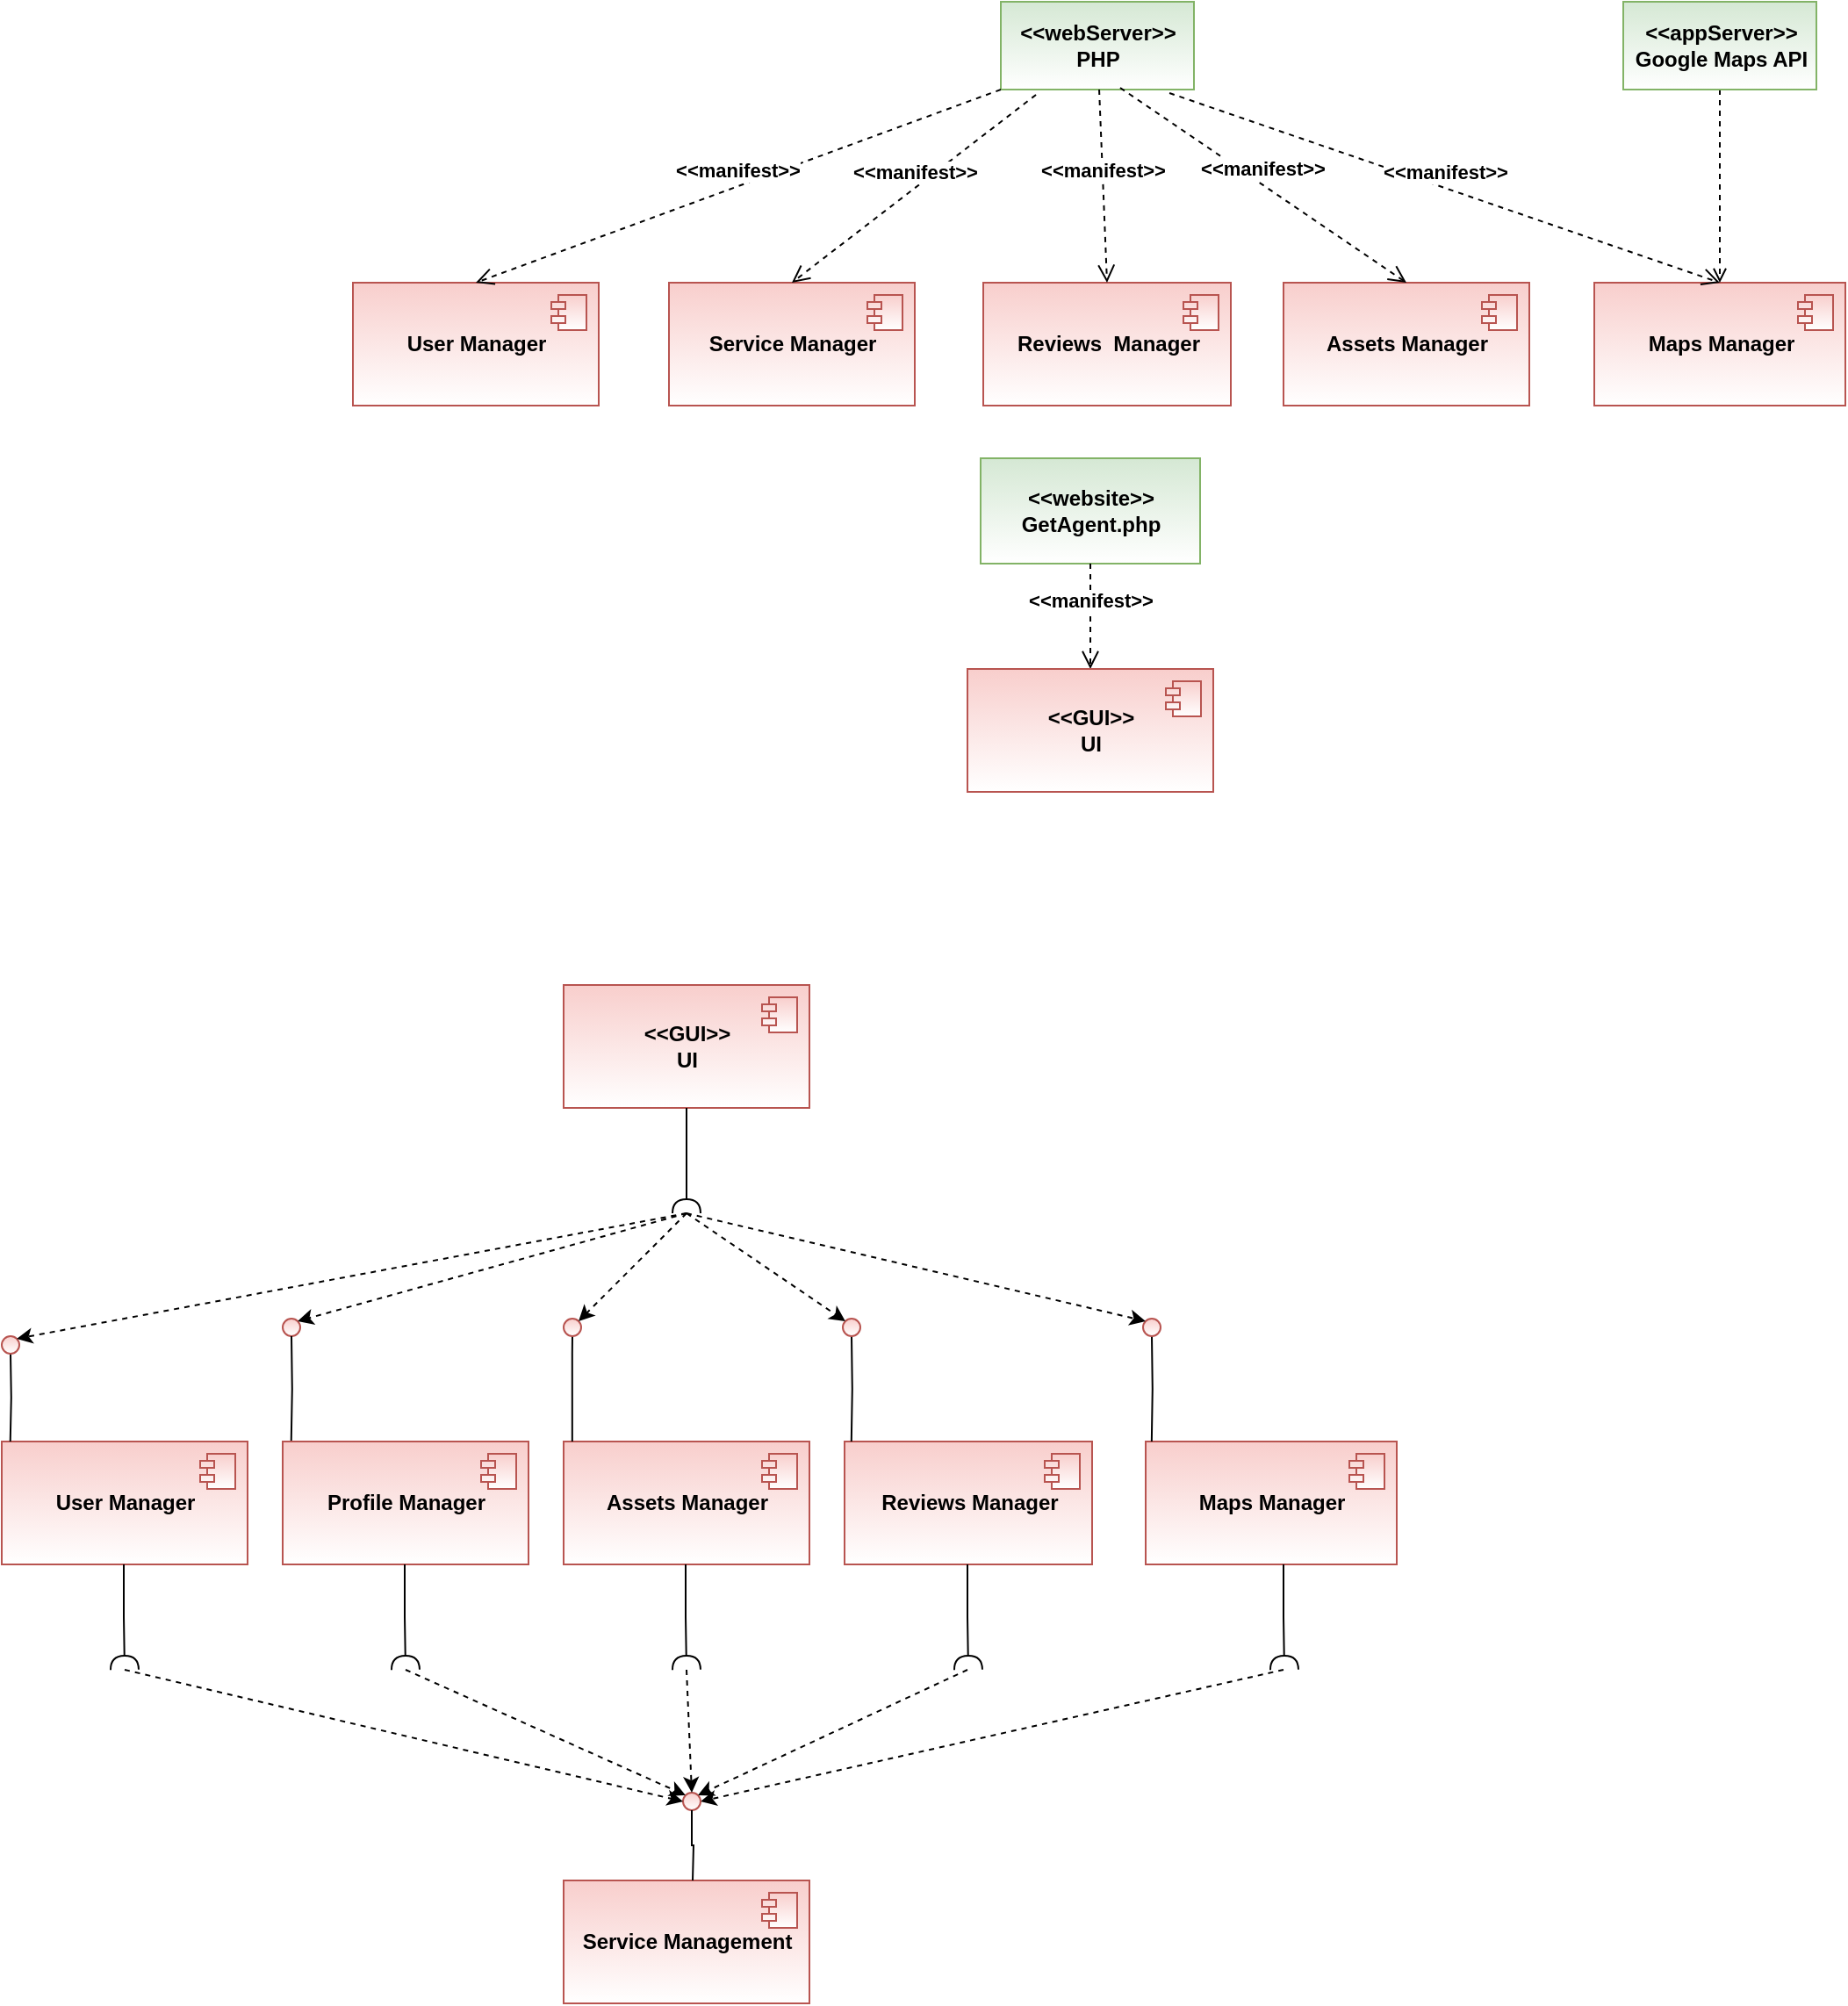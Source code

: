 <mxfile version="15.7.3" type="device"><diagram id="06YtjwZ-YuclDnV76nqm" name="Page-1"><mxGraphModel dx="1858" dy="916" grid="1" gridSize="10" guides="1" tooltips="1" connect="1" arrows="1" fold="1" page="1" pageScale="1" pageWidth="827" pageHeight="1169" math="0" shadow="0"><root><mxCell id="0"/><mxCell id="1" parent="0"/><mxCell id="UFTNwMitBSmZACfpER-J-1" value="&amp;lt;&amp;lt;webServer&amp;gt;&amp;gt;&lt;br&gt;PHP" style="html=1;fillColor=#d5e8d4;strokeColor=#82b366;gradientColor=#ffffff;fontStyle=1" parent="1" vertex="1"><mxGeometry x="359" y="40" width="110" height="50" as="geometry"/></mxCell><mxCell id="UFTNwMitBSmZACfpER-J-5" value="User Manager" style="html=1;dropTarget=0;strokeWidth=1;fillColor=#f8cecc;strokeColor=#b85450;gradientColor=#ffffff;fontStyle=1" parent="1" vertex="1"><mxGeometry x="-10" y="200" width="140" height="70" as="geometry"/></mxCell><mxCell id="UFTNwMitBSmZACfpER-J-6" value="" style="shape=module;jettyWidth=8;jettyHeight=4;strokeWidth=1;fillColor=#f8cecc;strokeColor=#b85450;gradientColor=#ffffff;fontStyle=1" parent="UFTNwMitBSmZACfpER-J-5" vertex="1"><mxGeometry x="1" width="20" height="20" relative="1" as="geometry"><mxPoint x="-27" y="7" as="offset"/></mxGeometry></mxCell><mxCell id="UFTNwMitBSmZACfpER-J-8" value="&amp;lt;&amp;lt;manifest&amp;gt;&amp;gt;" style="html=1;verticalAlign=bottom;endArrow=open;dashed=1;endSize=8;rounded=0;exitX=0;exitY=1;exitDx=0;exitDy=0;entryX=0.5;entryY=0;entryDx=0;entryDy=0;fontStyle=1" parent="1" source="UFTNwMitBSmZACfpER-J-1" target="UFTNwMitBSmZACfpER-J-5" edge="1"><mxGeometry relative="1" as="geometry"><mxPoint x="450" y="390" as="sourcePoint"/><mxPoint x="370" y="390" as="targetPoint"/></mxGeometry></mxCell><mxCell id="UFTNwMitBSmZACfpER-J-9" value="Service Manager" style="html=1;dropTarget=0;strokeWidth=1;fillColor=#f8cecc;strokeColor=#b85450;gradientColor=#ffffff;fontStyle=1" parent="1" vertex="1"><mxGeometry x="170" y="200" width="140" height="70" as="geometry"/></mxCell><mxCell id="UFTNwMitBSmZACfpER-J-10" value="" style="shape=module;jettyWidth=8;jettyHeight=4;strokeWidth=1;fillColor=#f8cecc;strokeColor=#b85450;gradientColor=#ffffff;fontStyle=1" parent="UFTNwMitBSmZACfpER-J-9" vertex="1"><mxGeometry x="1" width="20" height="20" relative="1" as="geometry"><mxPoint x="-27" y="7" as="offset"/></mxGeometry></mxCell><mxCell id="UFTNwMitBSmZACfpER-J-11" value="&amp;lt;&amp;lt;manifest&amp;gt;&amp;gt;" style="html=1;verticalAlign=bottom;endArrow=open;dashed=1;endSize=8;rounded=0;exitX=0.182;exitY=1.06;exitDx=0;exitDy=0;entryX=0.5;entryY=0;entryDx=0;entryDy=0;exitPerimeter=0;fontStyle=1" parent="1" source="UFTNwMitBSmZACfpER-J-1" target="UFTNwMitBSmZACfpER-J-9" edge="1"><mxGeometry relative="1" as="geometry"><mxPoint x="519" y="110" as="sourcePoint"/><mxPoint x="530" y="390" as="targetPoint"/></mxGeometry></mxCell><mxCell id="UFTNwMitBSmZACfpER-J-12" value="Reviews&amp;nbsp; Manager" style="html=1;dropTarget=0;strokeWidth=1;fillColor=#f8cecc;strokeColor=#b85450;gradientColor=#ffffff;fontStyle=1" parent="1" vertex="1"><mxGeometry x="349" y="200" width="141" height="70" as="geometry"/></mxCell><mxCell id="UFTNwMitBSmZACfpER-J-13" value="" style="shape=module;jettyWidth=8;jettyHeight=4;strokeWidth=1;fillColor=#f8cecc;strokeColor=#b85450;gradientColor=#ffffff;fontStyle=1" parent="UFTNwMitBSmZACfpER-J-12" vertex="1"><mxGeometry x="1" width="20" height="20" relative="1" as="geometry"><mxPoint x="-27" y="7" as="offset"/></mxGeometry></mxCell><mxCell id="UFTNwMitBSmZACfpER-J-14" value="&amp;lt;&amp;lt;manifest&amp;gt;&amp;gt;" style="html=1;verticalAlign=bottom;endArrow=open;dashed=1;endSize=8;rounded=0;entryX=0.5;entryY=0;entryDx=0;entryDy=0;fontStyle=1" parent="1" source="UFTNwMitBSmZACfpER-J-1" target="UFTNwMitBSmZACfpER-J-12" edge="1"><mxGeometry relative="1" as="geometry"><mxPoint x="679" y="110" as="sourcePoint"/><mxPoint x="690" y="390" as="targetPoint"/></mxGeometry></mxCell><mxCell id="UFTNwMitBSmZACfpER-J-15" value="Assets Manager" style="html=1;dropTarget=0;strokeWidth=1;fillColor=#f8cecc;strokeColor=#b85450;gradientColor=#ffffff;fontStyle=1" parent="1" vertex="1"><mxGeometry x="520" y="200" width="140" height="70" as="geometry"/></mxCell><mxCell id="UFTNwMitBSmZACfpER-J-16" value="" style="shape=module;jettyWidth=8;jettyHeight=4;strokeWidth=1;fillColor=#f8cecc;strokeColor=#b85450;gradientColor=#ffffff;fontStyle=1" parent="UFTNwMitBSmZACfpER-J-15" vertex="1"><mxGeometry x="1" width="20" height="20" relative="1" as="geometry"><mxPoint x="-27" y="7" as="offset"/></mxGeometry></mxCell><mxCell id="UFTNwMitBSmZACfpER-J-17" value="&amp;lt;&amp;lt;manifest&amp;gt;&amp;gt;" style="html=1;verticalAlign=bottom;endArrow=open;dashed=1;endSize=8;rounded=0;exitX=0.618;exitY=0.98;exitDx=0;exitDy=0;entryX=0.5;entryY=0;entryDx=0;entryDy=0;exitPerimeter=0;fontStyle=1" parent="1" source="UFTNwMitBSmZACfpER-J-1" target="UFTNwMitBSmZACfpER-J-15" edge="1"><mxGeometry relative="1" as="geometry"><mxPoint x="839" y="110" as="sourcePoint"/><mxPoint x="850" y="390" as="targetPoint"/></mxGeometry></mxCell><mxCell id="UFTNwMitBSmZACfpER-J-18" value="Maps Manager" style="html=1;dropTarget=0;strokeWidth=1;fillColor=#f8cecc;strokeColor=#b85450;gradientColor=#ffffff;fontStyle=1" parent="1" vertex="1"><mxGeometry x="697" y="200" width="143" height="70" as="geometry"/></mxCell><mxCell id="UFTNwMitBSmZACfpER-J-19" value="" style="shape=module;jettyWidth=8;jettyHeight=4;strokeWidth=1;fillColor=#f8cecc;strokeColor=#b85450;gradientColor=#ffffff;fontStyle=1" parent="UFTNwMitBSmZACfpER-J-18" vertex="1"><mxGeometry x="1" width="20" height="20" relative="1" as="geometry"><mxPoint x="-27" y="7" as="offset"/></mxGeometry></mxCell><mxCell id="UFTNwMitBSmZACfpER-J-20" value="&amp;lt;&amp;lt;manifest&amp;gt;&amp;gt;" style="html=1;verticalAlign=bottom;endArrow=open;dashed=1;endSize=8;rounded=0;exitX=0.873;exitY=1.04;exitDx=0;exitDy=0;entryX=0.5;entryY=0;entryDx=0;entryDy=0;exitPerimeter=0;fontStyle=1" parent="1" source="UFTNwMitBSmZACfpER-J-1" target="UFTNwMitBSmZACfpER-J-18" edge="1"><mxGeometry relative="1" as="geometry"><mxPoint x="999" y="110" as="sourcePoint"/><mxPoint x="1010" y="390" as="targetPoint"/></mxGeometry></mxCell><mxCell id="UFTNwMitBSmZACfpER-J-21" value="&amp;lt;&amp;lt;website&amp;gt;&amp;gt;&lt;br&gt;GetAgent.php" style="html=1;fillColor=#d5e8d4;strokeColor=#82b366;gradientColor=#ffffff;fontStyle=1" parent="1" vertex="1"><mxGeometry x="347.5" y="300" width="125" height="60" as="geometry"/></mxCell><mxCell id="UFTNwMitBSmZACfpER-J-22" value="&amp;lt;&amp;lt;manifest&amp;gt;&amp;gt;" style="html=1;verticalAlign=bottom;endArrow=open;dashed=1;endSize=8;rounded=0;exitX=0.5;exitY=1;exitDx=0;exitDy=0;entryX=0.5;entryY=0;entryDx=0;entryDy=0;fontStyle=1" parent="1" source="UFTNwMitBSmZACfpER-J-21" target="UFTNwMitBSmZACfpER-J-23" edge="1"><mxGeometry relative="1" as="geometry"><mxPoint x="446.52" y="380" as="sourcePoint"/><mxPoint x="417.5" y="420" as="targetPoint"/></mxGeometry></mxCell><mxCell id="UFTNwMitBSmZACfpER-J-23" value="&amp;lt;&amp;lt;GUI&amp;gt;&amp;gt;&lt;br&gt;UI" style="html=1;dropTarget=0;strokeWidth=1;fillColor=#f8cecc;strokeColor=#b85450;gradientColor=#ffffff;fontStyle=1" parent="1" vertex="1"><mxGeometry x="340" y="420" width="140" height="70" as="geometry"/></mxCell><mxCell id="UFTNwMitBSmZACfpER-J-24" value="" style="shape=module;jettyWidth=8;jettyHeight=4;strokeWidth=1;fillColor=#f8cecc;strokeColor=#b85450;gradientColor=#ffffff;fontStyle=1" parent="UFTNwMitBSmZACfpER-J-23" vertex="1"><mxGeometry x="1" width="20" height="20" relative="1" as="geometry"><mxPoint x="-27" y="7" as="offset"/></mxGeometry></mxCell><mxCell id="UFTNwMitBSmZACfpER-J-30" style="edgeStyle=orthogonalEdgeStyle;rounded=0;orthogonalLoop=1;jettySize=auto;html=1;dashed=1;endArrow=open;endFill=0;" parent="1" source="UFTNwMitBSmZACfpER-J-29" edge="1"><mxGeometry relative="1" as="geometry"><mxPoint x="768.5" y="200" as="targetPoint"/></mxGeometry></mxCell><mxCell id="UFTNwMitBSmZACfpER-J-29" value="&amp;lt;&amp;lt;appServer&amp;gt;&amp;gt;&lt;br&gt;Google Maps API" style="html=1;fillColor=#d5e8d4;strokeColor=#82b366;gradientColor=#ffffff;fontStyle=1" parent="1" vertex="1"><mxGeometry x="713.5" y="40" width="110" height="50" as="geometry"/></mxCell><mxCell id="UFTNwMitBSmZACfpER-J-57" value="User Manager" style="html=1;dropTarget=0;strokeWidth=1;fillColor=#f8cecc;strokeColor=#b85450;gradientColor=#ffffff;fontStyle=1" parent="1" vertex="1"><mxGeometry x="-210" y="860" width="140" height="70" as="geometry"/></mxCell><mxCell id="UFTNwMitBSmZACfpER-J-58" value="" style="shape=module;jettyWidth=8;jettyHeight=4;strokeWidth=1;fillColor=#f8cecc;strokeColor=#b85450;gradientColor=#ffffff;fontStyle=1" parent="UFTNwMitBSmZACfpER-J-57" vertex="1"><mxGeometry x="1" width="20" height="20" relative="1" as="geometry"><mxPoint x="-27" y="7" as="offset"/></mxGeometry></mxCell><mxCell id="UFTNwMitBSmZACfpER-J-59" value="Service Management" style="html=1;dropTarget=0;strokeWidth=1;fillColor=#f8cecc;strokeColor=#b85450;gradientColor=#ffffff;fontStyle=1" parent="1" vertex="1"><mxGeometry x="110" y="1110" width="140" height="70" as="geometry"/></mxCell><mxCell id="UFTNwMitBSmZACfpER-J-60" value="" style="shape=module;jettyWidth=8;jettyHeight=4;strokeWidth=1;fillColor=#f8cecc;strokeColor=#b85450;gradientColor=#ffffff;fontStyle=1" parent="UFTNwMitBSmZACfpER-J-59" vertex="1"><mxGeometry x="1" width="20" height="20" relative="1" as="geometry"><mxPoint x="-27" y="7" as="offset"/></mxGeometry></mxCell><mxCell id="UFTNwMitBSmZACfpER-J-61" value="Reviews Manager" style="html=1;dropTarget=0;strokeWidth=1;fillColor=#f8cecc;strokeColor=#b85450;gradientColor=#ffffff;fontStyle=1" parent="1" vertex="1"><mxGeometry x="270" y="860" width="141" height="70" as="geometry"/></mxCell><mxCell id="UFTNwMitBSmZACfpER-J-62" value="" style="shape=module;jettyWidth=8;jettyHeight=4;strokeWidth=1;fillColor=#f8cecc;strokeColor=#b85450;gradientColor=#ffffff;fontStyle=1" parent="UFTNwMitBSmZACfpER-J-61" vertex="1"><mxGeometry x="1" width="20" height="20" relative="1" as="geometry"><mxPoint x="-27" y="7" as="offset"/></mxGeometry></mxCell><mxCell id="UFTNwMitBSmZACfpER-J-63" value="Assets Manager" style="html=1;dropTarget=0;strokeWidth=1;fillColor=#f8cecc;strokeColor=#b85450;gradientColor=#ffffff;fontStyle=1" parent="1" vertex="1"><mxGeometry x="110" y="860" width="140" height="70" as="geometry"/></mxCell><mxCell id="UFTNwMitBSmZACfpER-J-64" value="" style="shape=module;jettyWidth=8;jettyHeight=4;strokeWidth=1;fillColor=#f8cecc;strokeColor=#b85450;gradientColor=#ffffff;fontStyle=1" parent="UFTNwMitBSmZACfpER-J-63" vertex="1"><mxGeometry x="1" width="20" height="20" relative="1" as="geometry"><mxPoint x="-27" y="7" as="offset"/></mxGeometry></mxCell><mxCell id="UFTNwMitBSmZACfpER-J-65" value="Maps Manager" style="html=1;dropTarget=0;strokeWidth=1;fillColor=#f8cecc;strokeColor=#b85450;gradientColor=#ffffff;fontStyle=1" parent="1" vertex="1"><mxGeometry x="441.5" y="860" width="143" height="70" as="geometry"/></mxCell><mxCell id="UFTNwMitBSmZACfpER-J-66" value="" style="shape=module;jettyWidth=8;jettyHeight=4;strokeWidth=1;fillColor=#f8cecc;strokeColor=#b85450;gradientColor=#ffffff;fontStyle=1" parent="UFTNwMitBSmZACfpER-J-65" vertex="1"><mxGeometry x="1" width="20" height="20" relative="1" as="geometry"><mxPoint x="-27" y="7" as="offset"/></mxGeometry></mxCell><mxCell id="UFTNwMitBSmZACfpER-J-67" value="&amp;lt;&amp;lt;GUI&amp;gt;&amp;gt;&lt;br&gt;UI" style="html=1;dropTarget=0;strokeWidth=1;fillColor=#f8cecc;strokeColor=#b85450;gradientColor=#ffffff;fontStyle=1" parent="1" vertex="1"><mxGeometry x="110" y="600" width="140" height="70" as="geometry"/></mxCell><mxCell id="UFTNwMitBSmZACfpER-J-68" value="" style="shape=module;jettyWidth=8;jettyHeight=4;strokeWidth=1;fillColor=#f8cecc;strokeColor=#b85450;gradientColor=#ffffff;fontStyle=1" parent="UFTNwMitBSmZACfpER-J-67" vertex="1"><mxGeometry x="1" width="20" height="20" relative="1" as="geometry"><mxPoint x="-27" y="7" as="offset"/></mxGeometry></mxCell><mxCell id="UFTNwMitBSmZACfpER-J-113" value="" style="endArrow=classic;dashed=1;html=1;rounded=0;strokeWidth=1;endFill=1;entryX=1;entryY=0.5;entryDx=0;entryDy=0;" parent="1" target="UFTNwMitBSmZACfpER-J-100" edge="1"><mxGeometry width="50" height="50" relative="1" as="geometry"><mxPoint x="520" y="990" as="sourcePoint"/><mxPoint x="392" y="600" as="targetPoint"/></mxGeometry></mxCell><mxCell id="JrrJ-9rp7KyJwJ0Zw2VJ-5" value="" style="ellipse;whiteSpace=wrap;html=1;aspect=fixed;strokeWidth=1;fillColor=#f8cecc;strokeColor=#b85450;gradientColor=#ffffff;" parent="1" vertex="1"><mxGeometry x="-50" y="790" width="10" height="10" as="geometry"/></mxCell><mxCell id="JrrJ-9rp7KyJwJ0Zw2VJ-7" style="edgeStyle=orthogonalEdgeStyle;rounded=0;orthogonalLoop=1;jettySize=auto;html=1;startArrow=none;startFill=0;endArrow=none;endFill=0;strokeWidth=1;entryX=0.5;entryY=1;entryDx=0;entryDy=0;" parent="1" target="JrrJ-9rp7KyJwJ0Zw2VJ-5" edge="1"><mxGeometry relative="1" as="geometry"><mxPoint x="-45.14" y="860" as="sourcePoint"/><mxPoint x="-45" y="810" as="targetPoint"/></mxGeometry></mxCell><mxCell id="JrrJ-9rp7KyJwJ0Zw2VJ-8" style="edgeStyle=orthogonalEdgeStyle;rounded=0;orthogonalLoop=1;jettySize=auto;html=1;startArrow=none;startFill=0;endArrow=none;endFill=0;strokeWidth=1;entryX=0.5;entryY=1;entryDx=0;entryDy=0;" parent="1" target="JrrJ-9rp7KyJwJ0Zw2VJ-14" edge="1"><mxGeometry relative="1" as="geometry"><mxPoint x="444.92" y="860" as="sourcePoint"/><mxPoint x="444.92" y="800" as="targetPoint"/></mxGeometry></mxCell><mxCell id="JrrJ-9rp7KyJwJ0Zw2VJ-9" style="edgeStyle=orthogonalEdgeStyle;rounded=0;orthogonalLoop=1;jettySize=auto;html=1;startArrow=none;startFill=0;endArrow=none;endFill=0;strokeWidth=1;entryX=0.5;entryY=1;entryDx=0;entryDy=0;" parent="1" target="JrrJ-9rp7KyJwJ0Zw2VJ-13" edge="1"><mxGeometry relative="1" as="geometry"><mxPoint x="273.9" y="860" as="sourcePoint"/><mxPoint x="273.9" y="800" as="targetPoint"/></mxGeometry></mxCell><mxCell id="JrrJ-9rp7KyJwJ0Zw2VJ-10" style="edgeStyle=orthogonalEdgeStyle;rounded=0;orthogonalLoop=1;jettySize=auto;html=1;startArrow=none;startFill=0;endArrow=none;endFill=0;strokeWidth=1;entryX=0.5;entryY=1;entryDx=0;entryDy=0;" parent="1" target="JrrJ-9rp7KyJwJ0Zw2VJ-11" edge="1"><mxGeometry relative="1" as="geometry"><mxPoint x="114.92" y="860" as="sourcePoint"/><mxPoint x="114.92" y="800" as="targetPoint"/><Array as="points"><mxPoint x="115" y="810"/></Array></mxGeometry></mxCell><mxCell id="JrrJ-9rp7KyJwJ0Zw2VJ-11" value="" style="ellipse;whiteSpace=wrap;html=1;aspect=fixed;strokeWidth=1;fillColor=#f8cecc;strokeColor=#b85450;gradientColor=#ffffff;" parent="1" vertex="1"><mxGeometry x="110" y="790" width="10" height="10" as="geometry"/></mxCell><mxCell id="JrrJ-9rp7KyJwJ0Zw2VJ-13" value="" style="ellipse;whiteSpace=wrap;html=1;aspect=fixed;strokeWidth=1;fillColor=#f8cecc;strokeColor=#b85450;gradientColor=#ffffff;" parent="1" vertex="1"><mxGeometry x="269" y="790" width="10" height="10" as="geometry"/></mxCell><mxCell id="JrrJ-9rp7KyJwJ0Zw2VJ-14" value="" style="ellipse;whiteSpace=wrap;html=1;aspect=fixed;strokeWidth=1;fillColor=#f8cecc;strokeColor=#b85450;gradientColor=#ffffff;" parent="1" vertex="1"><mxGeometry x="440" y="790" width="10" height="10" as="geometry"/></mxCell><mxCell id="JrrJ-9rp7KyJwJ0Zw2VJ-15" value="Profile Manager" style="html=1;dropTarget=0;strokeWidth=1;fillColor=#f8cecc;strokeColor=#b85450;gradientColor=#ffffff;fontStyle=1" parent="1" vertex="1"><mxGeometry x="-50" y="860" width="140" height="70" as="geometry"/></mxCell><mxCell id="JrrJ-9rp7KyJwJ0Zw2VJ-16" value="" style="shape=module;jettyWidth=8;jettyHeight=4;strokeWidth=1;fillColor=#f8cecc;strokeColor=#b85450;gradientColor=#ffffff;fontStyle=1" parent="JrrJ-9rp7KyJwJ0Zw2VJ-15" vertex="1"><mxGeometry x="1" width="20" height="20" relative="1" as="geometry"><mxPoint x="-27" y="7" as="offset"/></mxGeometry></mxCell><mxCell id="UFTNwMitBSmZACfpER-J-100" value="" style="ellipse;whiteSpace=wrap;html=1;aspect=fixed;strokeWidth=1;fillColor=#f8cecc;strokeColor=#b85450;gradientColor=#ffffff;" parent="1" vertex="1"><mxGeometry x="178" y="1060" width="10" height="10" as="geometry"/></mxCell><mxCell id="JrrJ-9rp7KyJwJ0Zw2VJ-22" style="edgeStyle=orthogonalEdgeStyle;rounded=0;orthogonalLoop=1;jettySize=auto;html=1;startArrow=none;startFill=0;endArrow=none;endFill=0;strokeWidth=1;entryX=0.5;entryY=1;entryDx=0;entryDy=0;" parent="1" target="JrrJ-9rp7KyJwJ0Zw2VJ-23" edge="1"><mxGeometry relative="1" as="geometry"><mxPoint x="-205.14" y="860" as="sourcePoint"/><mxPoint x="-205.14" y="810" as="targetPoint"/><Array as="points"/></mxGeometry></mxCell><mxCell id="JrrJ-9rp7KyJwJ0Zw2VJ-23" value="" style="ellipse;whiteSpace=wrap;html=1;aspect=fixed;strokeWidth=1;fillColor=#f8cecc;strokeColor=#b85450;gradientColor=#ffffff;" parent="1" vertex="1"><mxGeometry x="-210" y="800" width="10" height="10" as="geometry"/></mxCell><mxCell id="JrrJ-9rp7KyJwJ0Zw2VJ-28" style="edgeStyle=orthogonalEdgeStyle;rounded=0;orthogonalLoop=1;jettySize=auto;html=1;endArrow=halfCircle;endFill=0;exitX=0.5;exitY=1;exitDx=0;exitDy=0;" parent="1" source="UFTNwMitBSmZACfpER-J-67" edge="1"><mxGeometry relative="1" as="geometry"><mxPoint x="180" y="730" as="targetPoint"/><mxPoint x="30.06" y="706.01" as="sourcePoint"/><Array as="points"><mxPoint x="180" y="700"/></Array></mxGeometry></mxCell><mxCell id="JrrJ-9rp7KyJwJ0Zw2VJ-30" style="edgeStyle=orthogonalEdgeStyle;rounded=0;orthogonalLoop=1;jettySize=auto;html=1;endArrow=halfCircle;endFill=0;exitX=0.5;exitY=1;exitDx=0;exitDy=0;" parent="1" edge="1"><mxGeometry relative="1" as="geometry"><mxPoint x="-140" y="990" as="targetPoint"/><mxPoint x="-140.5" y="930" as="sourcePoint"/><Array as="points"><mxPoint x="-140.5" y="960"/><mxPoint x="-140.5" y="960"/></Array></mxGeometry></mxCell><mxCell id="JrrJ-9rp7KyJwJ0Zw2VJ-33" style="edgeStyle=orthogonalEdgeStyle;rounded=0;orthogonalLoop=1;jettySize=auto;html=1;entryX=0.5;entryY=1;entryDx=0;entryDy=0;startArrow=none;startFill=0;endArrow=none;endFill=0;strokeWidth=1;" parent="1" target="UFTNwMitBSmZACfpER-J-100" edge="1"><mxGeometry relative="1" as="geometry"><mxPoint x="183.5" y="1110" as="sourcePoint"/><mxPoint x="183.56" y="1080" as="targetPoint"/></mxGeometry></mxCell><mxCell id="JrrJ-9rp7KyJwJ0Zw2VJ-34" style="edgeStyle=orthogonalEdgeStyle;rounded=0;orthogonalLoop=1;jettySize=auto;html=1;endArrow=halfCircle;endFill=0;exitX=0.5;exitY=1;exitDx=0;exitDy=0;" parent="1" edge="1"><mxGeometry relative="1" as="geometry"><mxPoint x="520.5" y="990" as="targetPoint"/><mxPoint x="520" y="930" as="sourcePoint"/><Array as="points"><mxPoint x="520" y="960"/><mxPoint x="520" y="960"/></Array></mxGeometry></mxCell><mxCell id="JrrJ-9rp7KyJwJ0Zw2VJ-35" style="edgeStyle=orthogonalEdgeStyle;rounded=0;orthogonalLoop=1;jettySize=auto;html=1;endArrow=halfCircle;endFill=0;exitX=0.5;exitY=1;exitDx=0;exitDy=0;" parent="1" edge="1"><mxGeometry relative="1" as="geometry"><mxPoint x="340.5" y="990" as="targetPoint"/><mxPoint x="340" y="930" as="sourcePoint"/><Array as="points"><mxPoint x="340" y="960"/><mxPoint x="340" y="960"/></Array></mxGeometry></mxCell><mxCell id="JrrJ-9rp7KyJwJ0Zw2VJ-36" style="edgeStyle=orthogonalEdgeStyle;rounded=0;orthogonalLoop=1;jettySize=auto;html=1;endArrow=halfCircle;endFill=0;exitX=0.5;exitY=1;exitDx=0;exitDy=0;" parent="1" edge="1"><mxGeometry relative="1" as="geometry"><mxPoint x="180" y="990" as="targetPoint"/><mxPoint x="179.5" y="930" as="sourcePoint"/><Array as="points"><mxPoint x="179.5" y="960"/><mxPoint x="179.5" y="960"/></Array></mxGeometry></mxCell><mxCell id="JrrJ-9rp7KyJwJ0Zw2VJ-37" style="edgeStyle=orthogonalEdgeStyle;rounded=0;orthogonalLoop=1;jettySize=auto;html=1;endArrow=halfCircle;endFill=0;exitX=0.5;exitY=1;exitDx=0;exitDy=0;" parent="1" edge="1"><mxGeometry relative="1" as="geometry"><mxPoint x="20" y="990" as="targetPoint"/><mxPoint x="19.5" y="930" as="sourcePoint"/><Array as="points"><mxPoint x="19.5" y="960"/><mxPoint x="19.5" y="960"/></Array></mxGeometry></mxCell><mxCell id="JrrJ-9rp7KyJwJ0Zw2VJ-38" value="" style="endArrow=classic;dashed=1;html=1;rounded=0;strokeWidth=1;endFill=1;entryX=1;entryY=0;entryDx=0;entryDy=0;" parent="1" target="UFTNwMitBSmZACfpER-J-100" edge="1"><mxGeometry width="50" height="50" relative="1" as="geometry"><mxPoint x="340" y="990" as="sourcePoint"/><mxPoint x="410" y="1070" as="targetPoint"/></mxGeometry></mxCell><mxCell id="JrrJ-9rp7KyJwJ0Zw2VJ-39" value="" style="endArrow=classic;dashed=1;html=1;rounded=0;strokeWidth=1;endFill=1;entryX=0;entryY=0;entryDx=0;entryDy=0;" parent="1" target="UFTNwMitBSmZACfpER-J-100" edge="1"><mxGeometry width="50" height="50" relative="1" as="geometry"><mxPoint x="20" y="990" as="sourcePoint"/><mxPoint x="330" y="1010" as="targetPoint"/></mxGeometry></mxCell><mxCell id="JrrJ-9rp7KyJwJ0Zw2VJ-40" value="" style="endArrow=classic;dashed=1;html=1;rounded=0;strokeWidth=1;endFill=1;entryX=0;entryY=0.5;entryDx=0;entryDy=0;" parent="1" target="UFTNwMitBSmZACfpER-J-100" edge="1"><mxGeometry width="50" height="50" relative="1" as="geometry"><mxPoint x="-140" y="990" as="sourcePoint"/><mxPoint x="-330" y="1040" as="targetPoint"/></mxGeometry></mxCell><mxCell id="JrrJ-9rp7KyJwJ0Zw2VJ-41" value="" style="endArrow=classic;dashed=1;html=1;rounded=0;strokeWidth=1;endFill=1;entryX=0.5;entryY=0;entryDx=0;entryDy=0;" parent="1" target="UFTNwMitBSmZACfpER-J-100" edge="1"><mxGeometry width="50" height="50" relative="1" as="geometry"><mxPoint x="180" y="990" as="sourcePoint"/><mxPoint x="414" y="1120" as="targetPoint"/></mxGeometry></mxCell><mxCell id="JrrJ-9rp7KyJwJ0Zw2VJ-42" value="" style="endArrow=classic;dashed=1;html=1;rounded=0;strokeWidth=1;endFill=1;entryX=0;entryY=0;entryDx=0;entryDy=0;" parent="1" target="JrrJ-9rp7KyJwJ0Zw2VJ-14" edge="1"><mxGeometry width="50" height="50" relative="1" as="geometry"><mxPoint x="180" y="730" as="sourcePoint"/><mxPoint x="-9.996" y="661.464" as="targetPoint"/></mxGeometry></mxCell><mxCell id="JrrJ-9rp7KyJwJ0Zw2VJ-43" value="" style="endArrow=classic;dashed=1;html=1;rounded=0;strokeWidth=1;endFill=1;entryX=0;entryY=0;entryDx=0;entryDy=0;" parent="1" target="JrrJ-9rp7KyJwJ0Zw2VJ-13" edge="1"><mxGeometry width="50" height="50" relative="1" as="geometry"><mxPoint x="180" y="730" as="sourcePoint"/><mxPoint x="0.004" y="671.464" as="targetPoint"/></mxGeometry></mxCell><mxCell id="JrrJ-9rp7KyJwJ0Zw2VJ-44" value="" style="endArrow=classic;dashed=1;html=1;rounded=0;strokeWidth=1;endFill=1;entryX=1;entryY=0;entryDx=0;entryDy=0;" parent="1" target="JrrJ-9rp7KyJwJ0Zw2VJ-11" edge="1"><mxGeometry width="50" height="50" relative="1" as="geometry"><mxPoint x="180" y="730" as="sourcePoint"/><mxPoint x="10.004" y="681.464" as="targetPoint"/></mxGeometry></mxCell><mxCell id="JrrJ-9rp7KyJwJ0Zw2VJ-45" value="" style="endArrow=classic;dashed=1;html=1;rounded=0;strokeWidth=1;endFill=1;entryX=1;entryY=0;entryDx=0;entryDy=0;" parent="1" target="JrrJ-9rp7KyJwJ0Zw2VJ-5" edge="1"><mxGeometry width="50" height="50" relative="1" as="geometry"><mxPoint x="180" y="730" as="sourcePoint"/><mxPoint x="20.004" y="691.464" as="targetPoint"/></mxGeometry></mxCell><mxCell id="JrrJ-9rp7KyJwJ0Zw2VJ-46" value="" style="endArrow=classic;dashed=1;html=1;rounded=0;strokeWidth=1;endFill=1;entryX=1;entryY=0;entryDx=0;entryDy=0;" parent="1" target="JrrJ-9rp7KyJwJ0Zw2VJ-23" edge="1"><mxGeometry width="50" height="50" relative="1" as="geometry"><mxPoint x="180" y="730" as="sourcePoint"/><mxPoint x="30.004" y="701.464" as="targetPoint"/></mxGeometry></mxCell></root></mxGraphModel></diagram></mxfile>